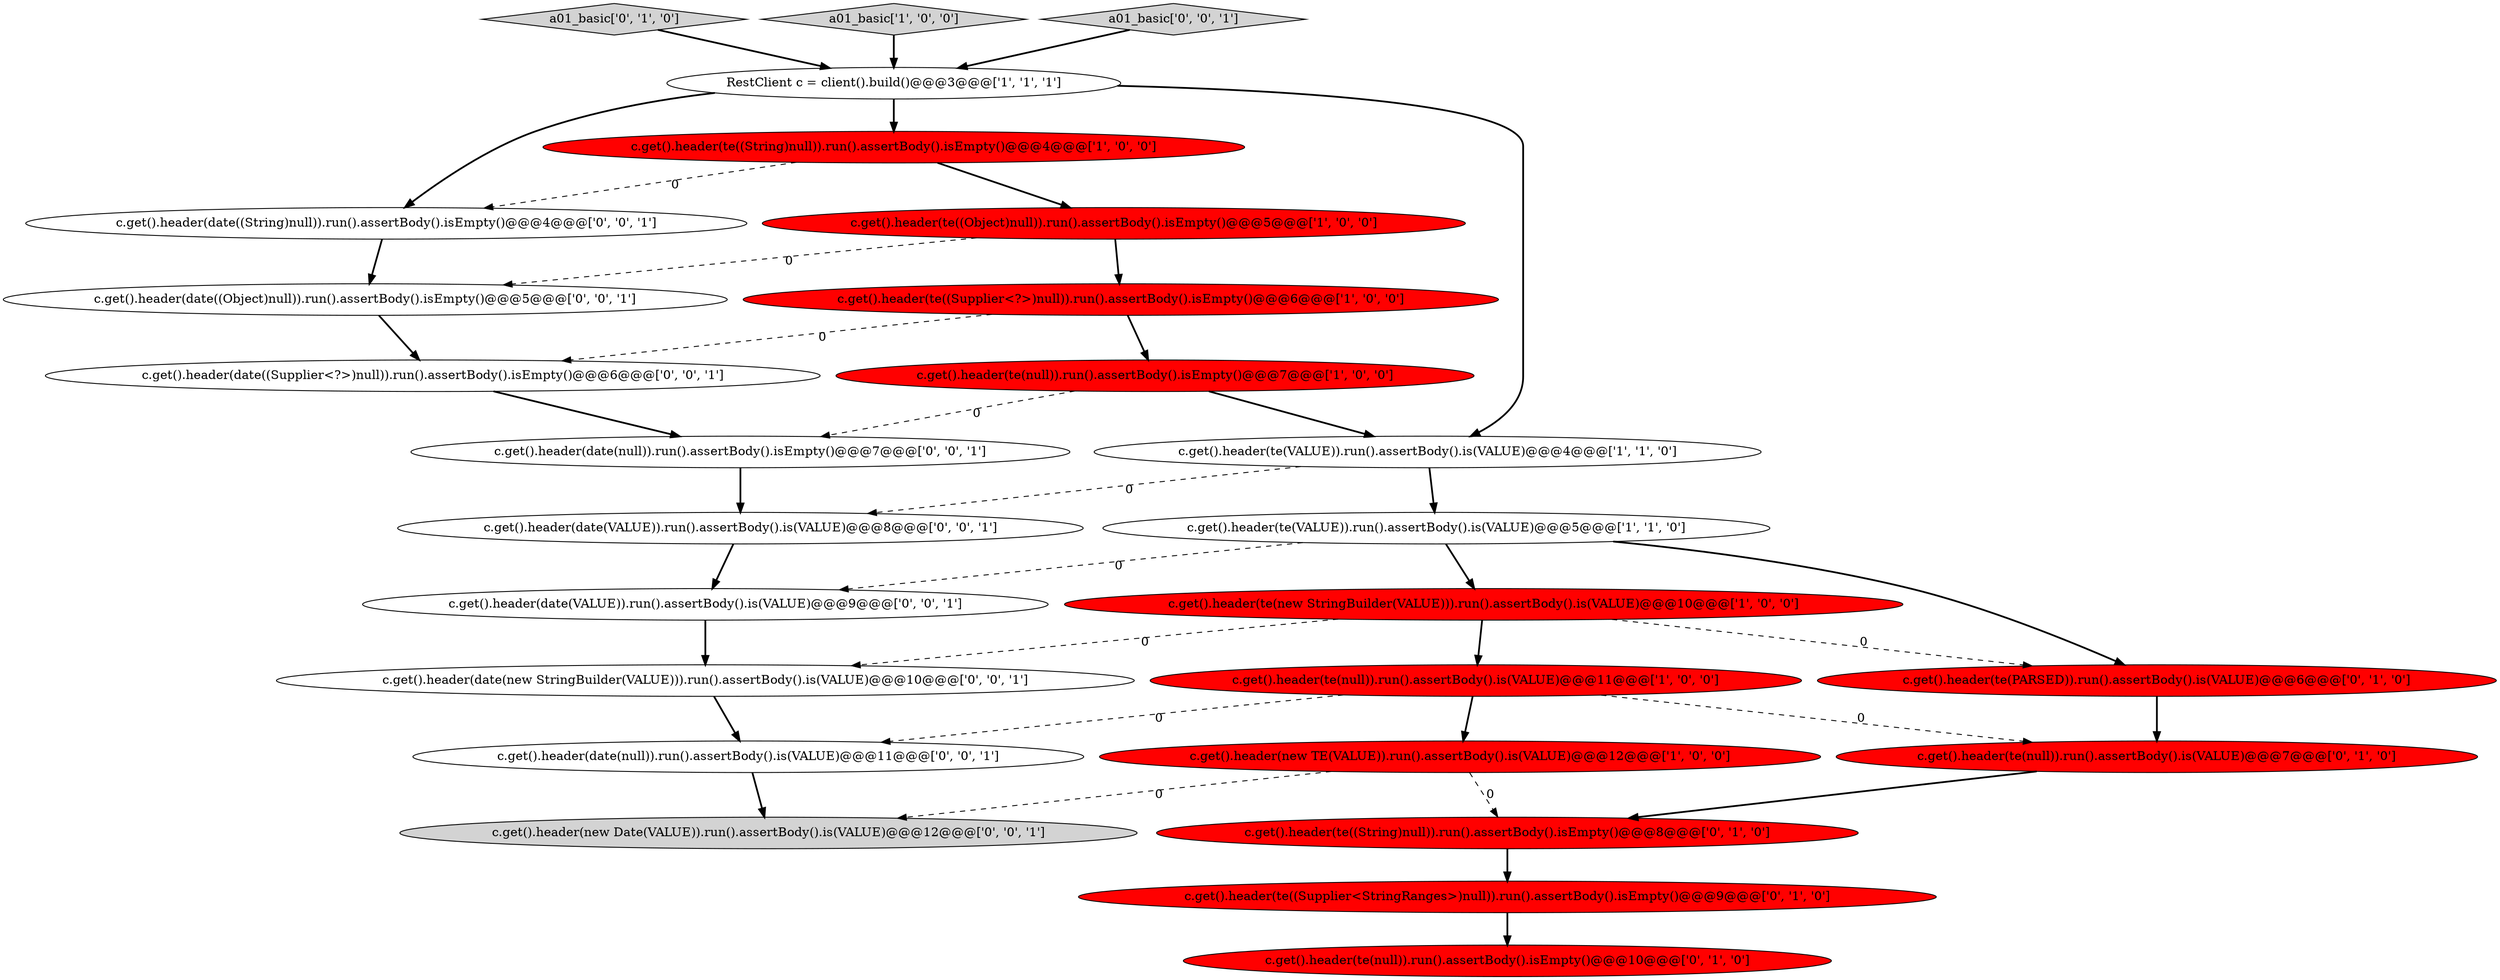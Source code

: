 digraph {
17 [style = filled, label = "c.get().header(date((Supplier<?>)null)).run().assertBody().isEmpty()@@@6@@@['0', '0', '1']", fillcolor = white, shape = ellipse image = "AAA0AAABBB3BBB"];
3 [style = filled, label = "c.get().header(te(new StringBuilder(VALUE))).run().assertBody().is(VALUE)@@@10@@@['1', '0', '0']", fillcolor = red, shape = ellipse image = "AAA1AAABBB1BBB"];
19 [style = filled, label = "c.get().header(date((String)null)).run().assertBody().isEmpty()@@@4@@@['0', '0', '1']", fillcolor = white, shape = ellipse image = "AAA0AAABBB3BBB"];
16 [style = filled, label = "c.get().header(te((Supplier<StringRanges>)null)).run().assertBody().isEmpty()@@@9@@@['0', '1', '0']", fillcolor = red, shape = ellipse image = "AAA1AAABBB2BBB"];
11 [style = filled, label = "a01_basic['0', '1', '0']", fillcolor = lightgray, shape = diamond image = "AAA0AAABBB2BBB"];
7 [style = filled, label = "c.get().header(te(null)).run().assertBody().isEmpty()@@@7@@@['1', '0', '0']", fillcolor = red, shape = ellipse image = "AAA1AAABBB1BBB"];
5 [style = filled, label = "c.get().header(te(null)).run().assertBody().is(VALUE)@@@11@@@['1', '0', '0']", fillcolor = red, shape = ellipse image = "AAA1AAABBB1BBB"];
14 [style = filled, label = "c.get().header(te(null)).run().assertBody().isEmpty()@@@10@@@['0', '1', '0']", fillcolor = red, shape = ellipse image = "AAA1AAABBB2BBB"];
21 [style = filled, label = "c.get().header(date(null)).run().assertBody().is(VALUE)@@@11@@@['0', '0', '1']", fillcolor = white, shape = ellipse image = "AAA0AAABBB3BBB"];
26 [style = filled, label = "c.get().header(date(VALUE)).run().assertBody().is(VALUE)@@@9@@@['0', '0', '1']", fillcolor = white, shape = ellipse image = "AAA0AAABBB3BBB"];
0 [style = filled, label = "c.get().header(te((String)null)).run().assertBody().isEmpty()@@@4@@@['1', '0', '0']", fillcolor = red, shape = ellipse image = "AAA1AAABBB1BBB"];
1 [style = filled, label = "a01_basic['1', '0', '0']", fillcolor = lightgray, shape = diamond image = "AAA0AAABBB1BBB"];
8 [style = filled, label = "c.get().header(te((Object)null)).run().assertBody().isEmpty()@@@5@@@['1', '0', '0']", fillcolor = red, shape = ellipse image = "AAA1AAABBB1BBB"];
24 [style = filled, label = "a01_basic['0', '0', '1']", fillcolor = lightgray, shape = diamond image = "AAA0AAABBB3BBB"];
25 [style = filled, label = "c.get().header(date(VALUE)).run().assertBody().is(VALUE)@@@8@@@['0', '0', '1']", fillcolor = white, shape = ellipse image = "AAA0AAABBB3BBB"];
6 [style = filled, label = "c.get().header(new TE(VALUE)).run().assertBody().is(VALUE)@@@12@@@['1', '0', '0']", fillcolor = red, shape = ellipse image = "AAA1AAABBB1BBB"];
4 [style = filled, label = "c.get().header(te(VALUE)).run().assertBody().is(VALUE)@@@5@@@['1', '1', '0']", fillcolor = white, shape = ellipse image = "AAA0AAABBB1BBB"];
12 [style = filled, label = "c.get().header(te((String)null)).run().assertBody().isEmpty()@@@8@@@['0', '1', '0']", fillcolor = red, shape = ellipse image = "AAA1AAABBB2BBB"];
9 [style = filled, label = "c.get().header(te((Supplier<?>)null)).run().assertBody().isEmpty()@@@6@@@['1', '0', '0']", fillcolor = red, shape = ellipse image = "AAA1AAABBB1BBB"];
20 [style = filled, label = "c.get().header(date(null)).run().assertBody().isEmpty()@@@7@@@['0', '0', '1']", fillcolor = white, shape = ellipse image = "AAA0AAABBB3BBB"];
2 [style = filled, label = "c.get().header(te(VALUE)).run().assertBody().is(VALUE)@@@4@@@['1', '1', '0']", fillcolor = white, shape = ellipse image = "AAA0AAABBB1BBB"];
10 [style = filled, label = "RestClient c = client().build()@@@3@@@['1', '1', '1']", fillcolor = white, shape = ellipse image = "AAA0AAABBB1BBB"];
15 [style = filled, label = "c.get().header(te(null)).run().assertBody().is(VALUE)@@@7@@@['0', '1', '0']", fillcolor = red, shape = ellipse image = "AAA1AAABBB2BBB"];
18 [style = filled, label = "c.get().header(date(new StringBuilder(VALUE))).run().assertBody().is(VALUE)@@@10@@@['0', '0', '1']", fillcolor = white, shape = ellipse image = "AAA0AAABBB3BBB"];
23 [style = filled, label = "c.get().header(new Date(VALUE)).run().assertBody().is(VALUE)@@@12@@@['0', '0', '1']", fillcolor = lightgray, shape = ellipse image = "AAA0AAABBB3BBB"];
13 [style = filled, label = "c.get().header(te(PARSED)).run().assertBody().is(VALUE)@@@6@@@['0', '1', '0']", fillcolor = red, shape = ellipse image = "AAA1AAABBB2BBB"];
22 [style = filled, label = "c.get().header(date((Object)null)).run().assertBody().isEmpty()@@@5@@@['0', '0', '1']", fillcolor = white, shape = ellipse image = "AAA0AAABBB3BBB"];
24->10 [style = bold, label=""];
4->3 [style = bold, label=""];
0->19 [style = dashed, label="0"];
10->19 [style = bold, label=""];
3->18 [style = dashed, label="0"];
4->13 [style = bold, label=""];
26->18 [style = bold, label=""];
7->20 [style = dashed, label="0"];
12->16 [style = bold, label=""];
4->26 [style = dashed, label="0"];
9->7 [style = bold, label=""];
3->13 [style = dashed, label="0"];
2->4 [style = bold, label=""];
20->25 [style = bold, label=""];
6->12 [style = dashed, label="0"];
8->22 [style = dashed, label="0"];
3->5 [style = bold, label=""];
5->6 [style = bold, label=""];
11->10 [style = bold, label=""];
7->2 [style = bold, label=""];
9->17 [style = dashed, label="0"];
10->0 [style = bold, label=""];
25->26 [style = bold, label=""];
0->8 [style = bold, label=""];
8->9 [style = bold, label=""];
2->25 [style = dashed, label="0"];
5->21 [style = dashed, label="0"];
22->17 [style = bold, label=""];
16->14 [style = bold, label=""];
10->2 [style = bold, label=""];
15->12 [style = bold, label=""];
13->15 [style = bold, label=""];
18->21 [style = bold, label=""];
5->15 [style = dashed, label="0"];
1->10 [style = bold, label=""];
19->22 [style = bold, label=""];
6->23 [style = dashed, label="0"];
17->20 [style = bold, label=""];
21->23 [style = bold, label=""];
}

